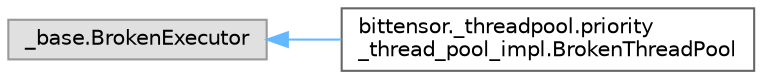 digraph "Graphical Class Hierarchy"
{
 // LATEX_PDF_SIZE
  bgcolor="transparent";
  edge [fontname=Helvetica,fontsize=10,labelfontname=Helvetica,labelfontsize=10];
  node [fontname=Helvetica,fontsize=10,shape=box,height=0.2,width=0.4];
  rankdir="LR";
  Node0 [label="_base.BrokenExecutor",height=0.2,width=0.4,color="grey60", fillcolor="#E0E0E0", style="filled",tooltip=" "];
  Node0 -> Node1 [dir="back",color="steelblue1",style="solid"];
  Node1 [label="bittensor._threadpool.priority\l_thread_pool_impl.BrokenThreadPool",height=0.2,width=0.4,color="grey40", fillcolor="white", style="filled",URL="$classbittensor_1_1__threadpool_1_1priority__thread__pool__impl_1_1_broken_thread_pool.html",tooltip=" "];
}
